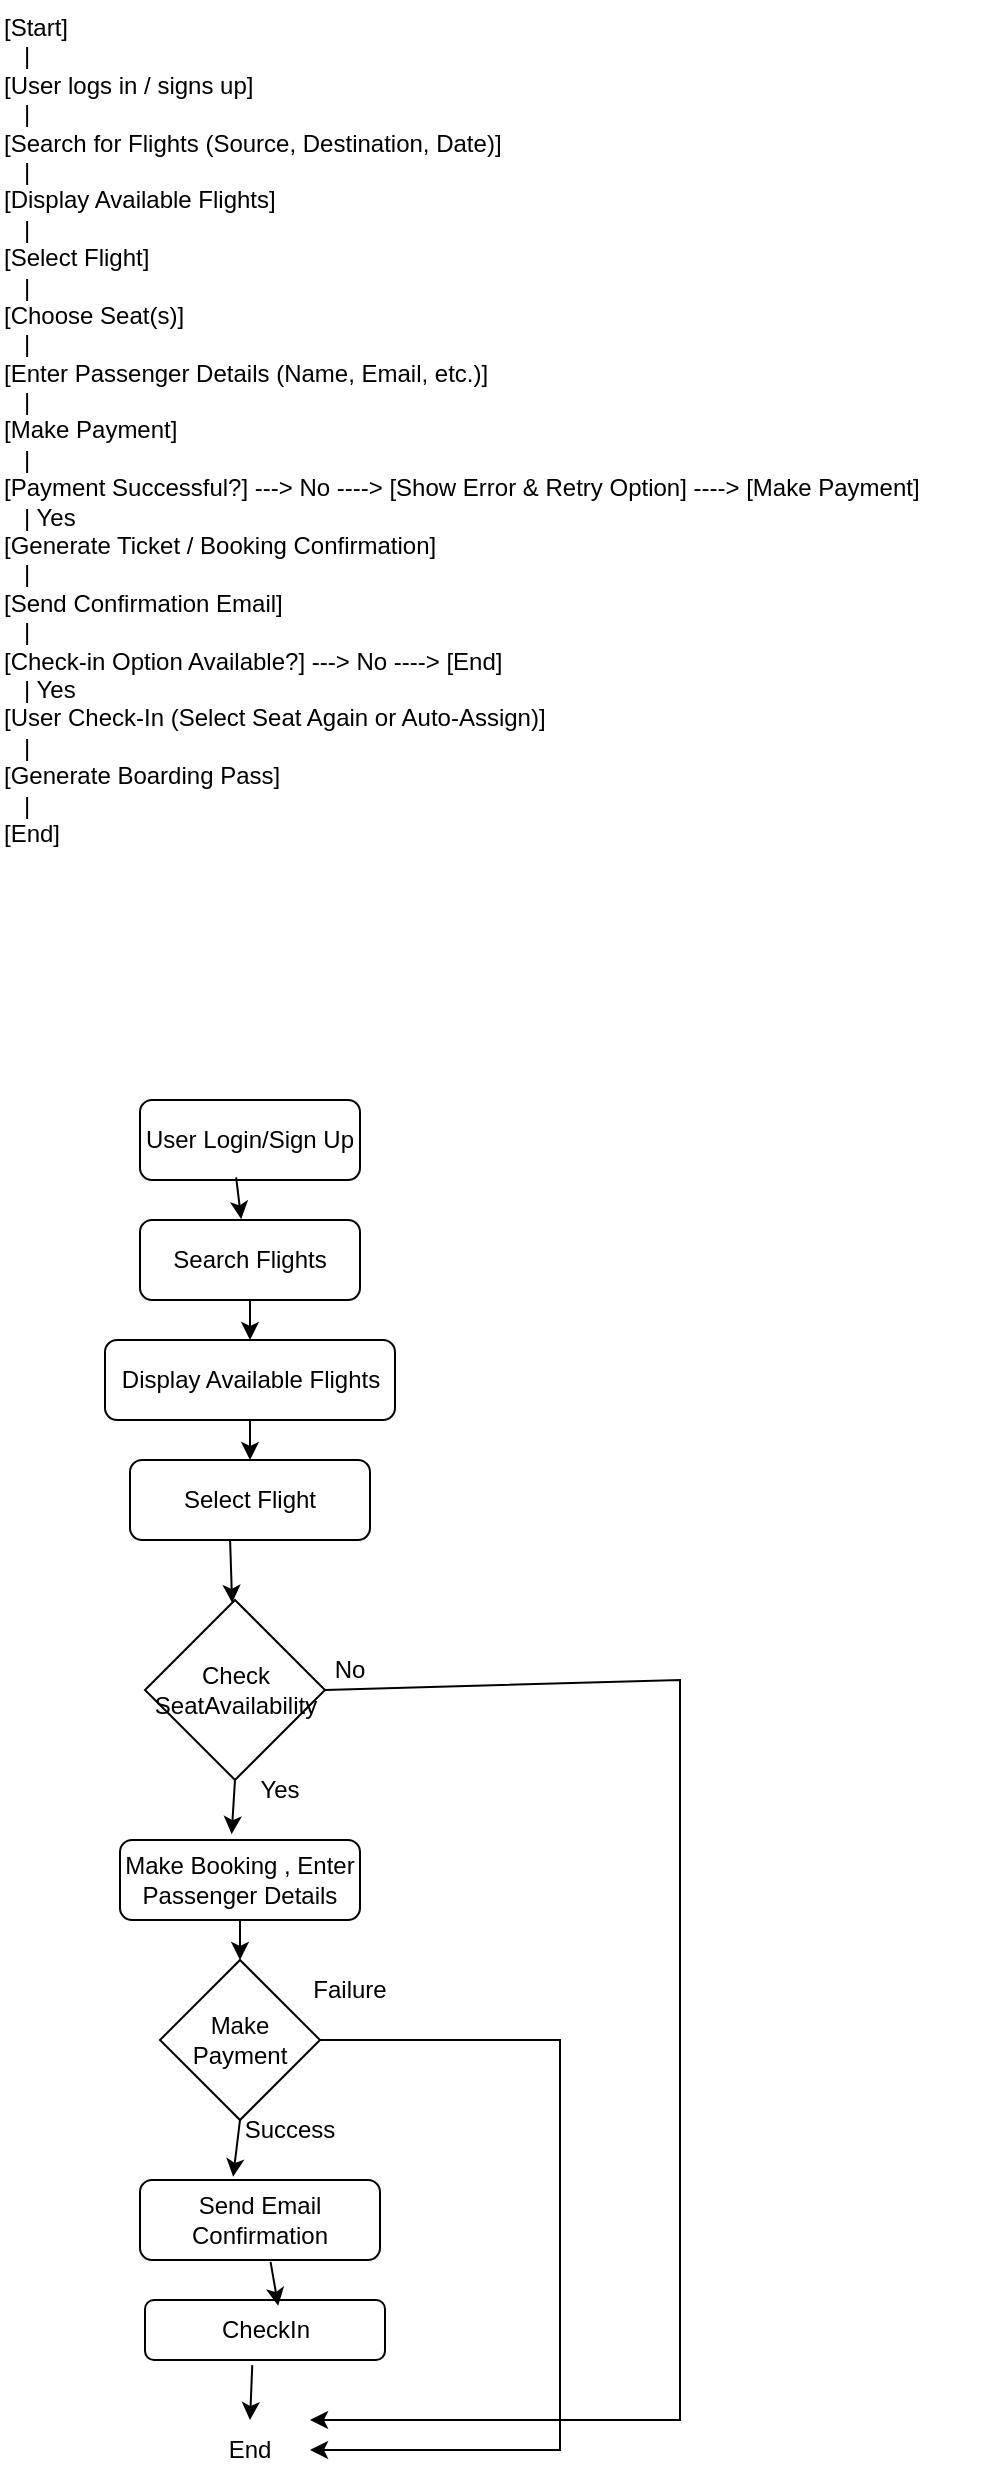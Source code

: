 <mxfile version="26.2.12">
  <diagram name="Page-1" id="DEt2ukbMxq-OfJzM4Ixj">
    <mxGraphModel dx="1360" dy="710" grid="1" gridSize="10" guides="1" tooltips="1" connect="1" arrows="1" fold="1" page="1" pageScale="1" pageWidth="850" pageHeight="1100" math="0" shadow="0">
      <root>
        <mxCell id="0" />
        <mxCell id="1" parent="0" />
        <mxCell id="pVOmfEwXMJu_z0S_EDSU-1" value="[Start]&#xa;   |&#xa;[User logs in / signs up]&#xa;   |&#xa;[Search for Flights (Source, Destination, Date)]&#xa;   |&#xa;[Display Available Flights]&#xa;   |&#xa;[Select Flight]&#xa;   |&#xa;[Choose Seat(s)]&#xa;   |&#xa;[Enter Passenger Details (Name, Email, etc.)]&#xa;   |&#xa;[Make Payment]&#xa;   |&#xa;[Payment Successful?] ---&gt; No ----&gt; [Show Error &amp; Retry Option] ----&gt; [Make Payment]&#xa;   | Yes&#xa;[Generate Ticket / Booking Confirmation]&#xa;   |&#xa;[Send Confirmation Email]&#xa;   |&#xa;[Check-in Option Available?] ---&gt; No ----&gt; [End]&#xa;   | Yes&#xa;[User Check-In (Select Seat Again or Auto-Assign)]&#xa;   |&#xa;[Generate Boarding Pass]&#xa;   |&#xa;[End]" style="text;whiteSpace=wrap;" vertex="1" parent="1">
          <mxGeometry x="250" y="50" width="490" height="440" as="geometry" />
        </mxCell>
        <mxCell id="pVOmfEwXMJu_z0S_EDSU-2" value="Search Flights" style="rounded=1;whiteSpace=wrap;html=1;" vertex="1" parent="1">
          <mxGeometry x="320" y="660" width="110" height="40" as="geometry" />
        </mxCell>
        <mxCell id="pVOmfEwXMJu_z0S_EDSU-3" value="Display Available Flights" style="rounded=1;whiteSpace=wrap;html=1;" vertex="1" parent="1">
          <mxGeometry x="302.5" y="720" width="145" height="40" as="geometry" />
        </mxCell>
        <mxCell id="pVOmfEwXMJu_z0S_EDSU-4" value="User Login/Sign Up" style="rounded=1;whiteSpace=wrap;html=1;" vertex="1" parent="1">
          <mxGeometry x="320" y="600" width="110" height="40" as="geometry" />
        </mxCell>
        <mxCell id="pVOmfEwXMJu_z0S_EDSU-5" value="Select Flight" style="rounded=1;whiteSpace=wrap;html=1;" vertex="1" parent="1">
          <mxGeometry x="315" y="780" width="120" height="40" as="geometry" />
        </mxCell>
        <mxCell id="pVOmfEwXMJu_z0S_EDSU-7" value="Make Booking , Enter Passenger Details" style="rounded=1;whiteSpace=wrap;html=1;" vertex="1" parent="1">
          <mxGeometry x="310" y="970" width="120" height="40" as="geometry" />
        </mxCell>
        <mxCell id="pVOmfEwXMJu_z0S_EDSU-9" value="Send Email Confirmation" style="rounded=1;whiteSpace=wrap;html=1;" vertex="1" parent="1">
          <mxGeometry x="320" y="1140" width="120" height="40" as="geometry" />
        </mxCell>
        <mxCell id="pVOmfEwXMJu_z0S_EDSU-10" value="CheckIn" style="rounded=1;whiteSpace=wrap;html=1;" vertex="1" parent="1">
          <mxGeometry x="322.5" y="1200" width="120" height="30" as="geometry" />
        </mxCell>
        <mxCell id="pVOmfEwXMJu_z0S_EDSU-12" value="Check SeatAvailability" style="rhombus;whiteSpace=wrap;html=1;" vertex="1" parent="1">
          <mxGeometry x="322.5" y="850" width="90" height="90" as="geometry" />
        </mxCell>
        <mxCell id="pVOmfEwXMJu_z0S_EDSU-13" value="" style="endArrow=classic;html=1;rounded=0;exitX=0.437;exitY=0.967;exitDx=0;exitDy=0;exitPerimeter=0;entryX=0.46;entryY=-0.009;entryDx=0;entryDy=0;entryPerimeter=0;" edge="1" parent="1" source="pVOmfEwXMJu_z0S_EDSU-4" target="pVOmfEwXMJu_z0S_EDSU-2">
          <mxGeometry width="50" height="50" relative="1" as="geometry">
            <mxPoint x="440" y="790" as="sourcePoint" />
            <mxPoint x="490" y="740" as="targetPoint" />
          </mxGeometry>
        </mxCell>
        <mxCell id="pVOmfEwXMJu_z0S_EDSU-14" value="" style="endArrow=classic;html=1;rounded=0;exitX=0.5;exitY=1;exitDx=0;exitDy=0;entryX=0.5;entryY=0;entryDx=0;entryDy=0;" edge="1" parent="1" source="pVOmfEwXMJu_z0S_EDSU-2" target="pVOmfEwXMJu_z0S_EDSU-3">
          <mxGeometry width="50" height="50" relative="1" as="geometry">
            <mxPoint x="440" y="840" as="sourcePoint" />
            <mxPoint x="490" y="790" as="targetPoint" />
          </mxGeometry>
        </mxCell>
        <mxCell id="pVOmfEwXMJu_z0S_EDSU-15" value="" style="endArrow=classic;html=1;rounded=0;exitX=0.5;exitY=1;exitDx=0;exitDy=0;entryX=0.5;entryY=0;entryDx=0;entryDy=0;" edge="1" parent="1" source="pVOmfEwXMJu_z0S_EDSU-3" target="pVOmfEwXMJu_z0S_EDSU-5">
          <mxGeometry width="50" height="50" relative="1" as="geometry">
            <mxPoint x="440" y="880" as="sourcePoint" />
            <mxPoint x="490" y="830" as="targetPoint" />
          </mxGeometry>
        </mxCell>
        <mxCell id="pVOmfEwXMJu_z0S_EDSU-16" value="" style="endArrow=classic;html=1;rounded=0;exitX=0.417;exitY=1;exitDx=0;exitDy=0;exitPerimeter=0;" edge="1" parent="1" source="pVOmfEwXMJu_z0S_EDSU-5" target="pVOmfEwXMJu_z0S_EDSU-12">
          <mxGeometry width="50" height="50" relative="1" as="geometry">
            <mxPoint x="440" y="1000" as="sourcePoint" />
            <mxPoint x="490" y="950" as="targetPoint" />
          </mxGeometry>
        </mxCell>
        <mxCell id="pVOmfEwXMJu_z0S_EDSU-17" value="" style="endArrow=classic;html=1;rounded=0;exitX=0.5;exitY=1;exitDx=0;exitDy=0;entryX=0.465;entryY=-0.073;entryDx=0;entryDy=0;entryPerimeter=0;" edge="1" parent="1" source="pVOmfEwXMJu_z0S_EDSU-12" target="pVOmfEwXMJu_z0S_EDSU-7">
          <mxGeometry width="50" height="50" relative="1" as="geometry">
            <mxPoint x="440" y="1100" as="sourcePoint" />
            <mxPoint x="490" y="1050" as="targetPoint" />
          </mxGeometry>
        </mxCell>
        <mxCell id="pVOmfEwXMJu_z0S_EDSU-18" value="Yes" style="text;html=1;align=center;verticalAlign=middle;whiteSpace=wrap;rounded=0;" vertex="1" parent="1">
          <mxGeometry x="360" y="930" width="60" height="30" as="geometry" />
        </mxCell>
        <mxCell id="pVOmfEwXMJu_z0S_EDSU-19" value="&lt;div&gt;Make &lt;br&gt;&lt;/div&gt;&lt;div&gt;Payment&lt;/div&gt;" style="rhombus;whiteSpace=wrap;html=1;" vertex="1" parent="1">
          <mxGeometry x="330" y="1030" width="80" height="80" as="geometry" />
        </mxCell>
        <mxCell id="pVOmfEwXMJu_z0S_EDSU-20" value="" style="endArrow=classic;html=1;rounded=0;exitX=0.5;exitY=1;exitDx=0;exitDy=0;entryX=0.5;entryY=0;entryDx=0;entryDy=0;" edge="1" parent="1" source="pVOmfEwXMJu_z0S_EDSU-7" target="pVOmfEwXMJu_z0S_EDSU-19">
          <mxGeometry width="50" height="50" relative="1" as="geometry">
            <mxPoint x="440" y="1260" as="sourcePoint" />
            <mxPoint x="490" y="1210" as="targetPoint" />
          </mxGeometry>
        </mxCell>
        <mxCell id="pVOmfEwXMJu_z0S_EDSU-21" value="Success" style="text;html=1;align=center;verticalAlign=middle;whiteSpace=wrap;rounded=0;" vertex="1" parent="1">
          <mxGeometry x="365" y="1100" width="60" height="30" as="geometry" />
        </mxCell>
        <mxCell id="pVOmfEwXMJu_z0S_EDSU-22" value="" style="endArrow=classic;html=1;rounded=0;exitX=0.5;exitY=1;exitDx=0;exitDy=0;entryX=0.388;entryY=-0.041;entryDx=0;entryDy=0;entryPerimeter=0;" edge="1" parent="1" source="pVOmfEwXMJu_z0S_EDSU-19" target="pVOmfEwXMJu_z0S_EDSU-9">
          <mxGeometry width="50" height="50" relative="1" as="geometry">
            <mxPoint x="440" y="1360" as="sourcePoint" />
            <mxPoint x="490" y="1310" as="targetPoint" />
          </mxGeometry>
        </mxCell>
        <mxCell id="pVOmfEwXMJu_z0S_EDSU-23" value="" style="endArrow=classic;html=1;rounded=0;exitX=0.544;exitY=1.023;exitDx=0;exitDy=0;exitPerimeter=0;entryX=0.555;entryY=0.096;entryDx=0;entryDy=0;entryPerimeter=0;" edge="1" parent="1" source="pVOmfEwXMJu_z0S_EDSU-9" target="pVOmfEwXMJu_z0S_EDSU-10">
          <mxGeometry width="50" height="50" relative="1" as="geometry">
            <mxPoint x="440" y="1390" as="sourcePoint" />
            <mxPoint x="490" y="1340" as="targetPoint" />
          </mxGeometry>
        </mxCell>
        <mxCell id="pVOmfEwXMJu_z0S_EDSU-24" value="End" style="text;html=1;align=center;verticalAlign=middle;whiteSpace=wrap;rounded=0;" vertex="1" parent="1">
          <mxGeometry x="345" y="1260" width="60" height="30" as="geometry" />
        </mxCell>
        <mxCell id="pVOmfEwXMJu_z0S_EDSU-25" value="" style="endArrow=classic;html=1;rounded=0;exitX=0.447;exitY=1.085;exitDx=0;exitDy=0;exitPerimeter=0;entryX=0.5;entryY=0;entryDx=0;entryDy=0;" edge="1" parent="1" source="pVOmfEwXMJu_z0S_EDSU-10" target="pVOmfEwXMJu_z0S_EDSU-24">
          <mxGeometry width="50" height="50" relative="1" as="geometry">
            <mxPoint x="440" y="1480" as="sourcePoint" />
            <mxPoint x="490" y="1430" as="targetPoint" />
          </mxGeometry>
        </mxCell>
        <mxCell id="pVOmfEwXMJu_z0S_EDSU-26" value="" style="endArrow=classic;html=1;rounded=0;exitX=1;exitY=0.5;exitDx=0;exitDy=0;entryX=1;entryY=0;entryDx=0;entryDy=0;" edge="1" parent="1" source="pVOmfEwXMJu_z0S_EDSU-12" target="pVOmfEwXMJu_z0S_EDSU-24">
          <mxGeometry width="50" height="50" relative="1" as="geometry">
            <mxPoint x="440" y="1080" as="sourcePoint" />
            <mxPoint x="630" y="1500" as="targetPoint" />
            <Array as="points">
              <mxPoint x="590" y="890" />
              <mxPoint x="590" y="1260" />
            </Array>
          </mxGeometry>
        </mxCell>
        <mxCell id="pVOmfEwXMJu_z0S_EDSU-27" value="No" style="text;html=1;align=center;verticalAlign=middle;whiteSpace=wrap;rounded=0;" vertex="1" parent="1">
          <mxGeometry x="395" y="870" width="60" height="30" as="geometry" />
        </mxCell>
        <mxCell id="pVOmfEwXMJu_z0S_EDSU-29" value="" style="endArrow=classic;html=1;rounded=0;exitX=1;exitY=0.5;exitDx=0;exitDy=0;" edge="1" parent="1" source="pVOmfEwXMJu_z0S_EDSU-19" target="pVOmfEwXMJu_z0S_EDSU-24">
          <mxGeometry width="50" height="50" relative="1" as="geometry">
            <mxPoint x="430" y="1260" as="sourcePoint" />
            <mxPoint x="430" y="1520" as="targetPoint" />
            <Array as="points">
              <mxPoint x="530" y="1070" />
              <mxPoint x="530" y="1275" />
            </Array>
          </mxGeometry>
        </mxCell>
        <mxCell id="pVOmfEwXMJu_z0S_EDSU-30" value="Failure" style="text;html=1;align=center;verticalAlign=middle;whiteSpace=wrap;rounded=0;" vertex="1" parent="1">
          <mxGeometry x="395" y="1030" width="60" height="30" as="geometry" />
        </mxCell>
      </root>
    </mxGraphModel>
  </diagram>
</mxfile>
